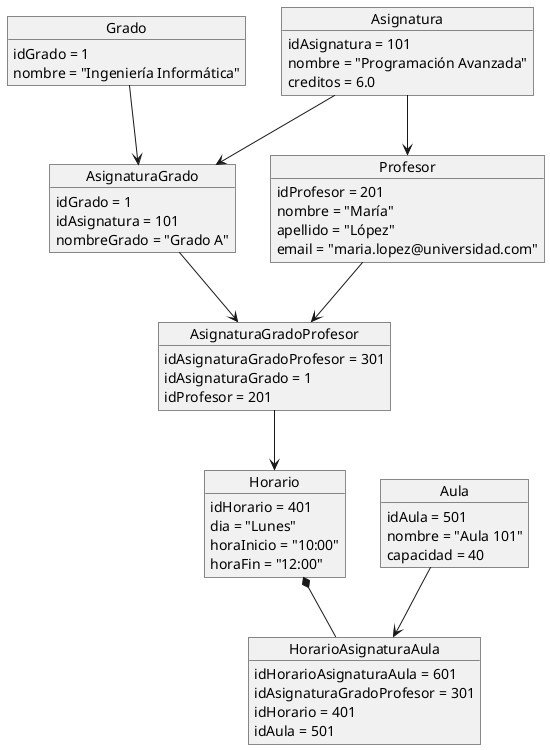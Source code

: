 @startuml
object Grado {
  idGrado = 1
  nombre = "Ingeniería Informática"
}

object Asignatura {
  idAsignatura = 101
  nombre = "Programación Avanzada"
  creditos = 6.0
}

object AsignaturaGrado {
  idGrado = 1
  idAsignatura = 101
  nombreGrado = "Grado A"
}

object Profesor {
  idProfesor = 201
  nombre = "María"
  apellido = "López"
  email = "maria.lopez@universidad.com"
}

object AsignaturaGradoProfesor {
  idAsignaturaGradoProfesor = 301
  idAsignaturaGrado = 1
  idProfesor = 201
}

object Horario {
  idHorario = 401
  dia = "Lunes"
  horaInicio = "10:00"
  horaFin = "12:00"
}

object Aula {
  idAula = 501
  nombre = "Aula 101"
  capacidad = 40
}

object HorarioAsignaturaAula {
  idHorarioAsignaturaAula = 601
  idAsignaturaGradoProfesor = 301
  idHorario = 401
  idAula = 501
}

Grado --> AsignaturaGrado
Asignatura --> AsignaturaGrado
Asignatura --> Profesor
AsignaturaGrado --> AsignaturaGradoProfesor
Profesor --> AsignaturaGradoProfesor
AsignaturaGradoProfesor --> Horario
Horario *-- HorarioAsignaturaAula
Aula --> HorarioAsignaturaAula
@enduml
